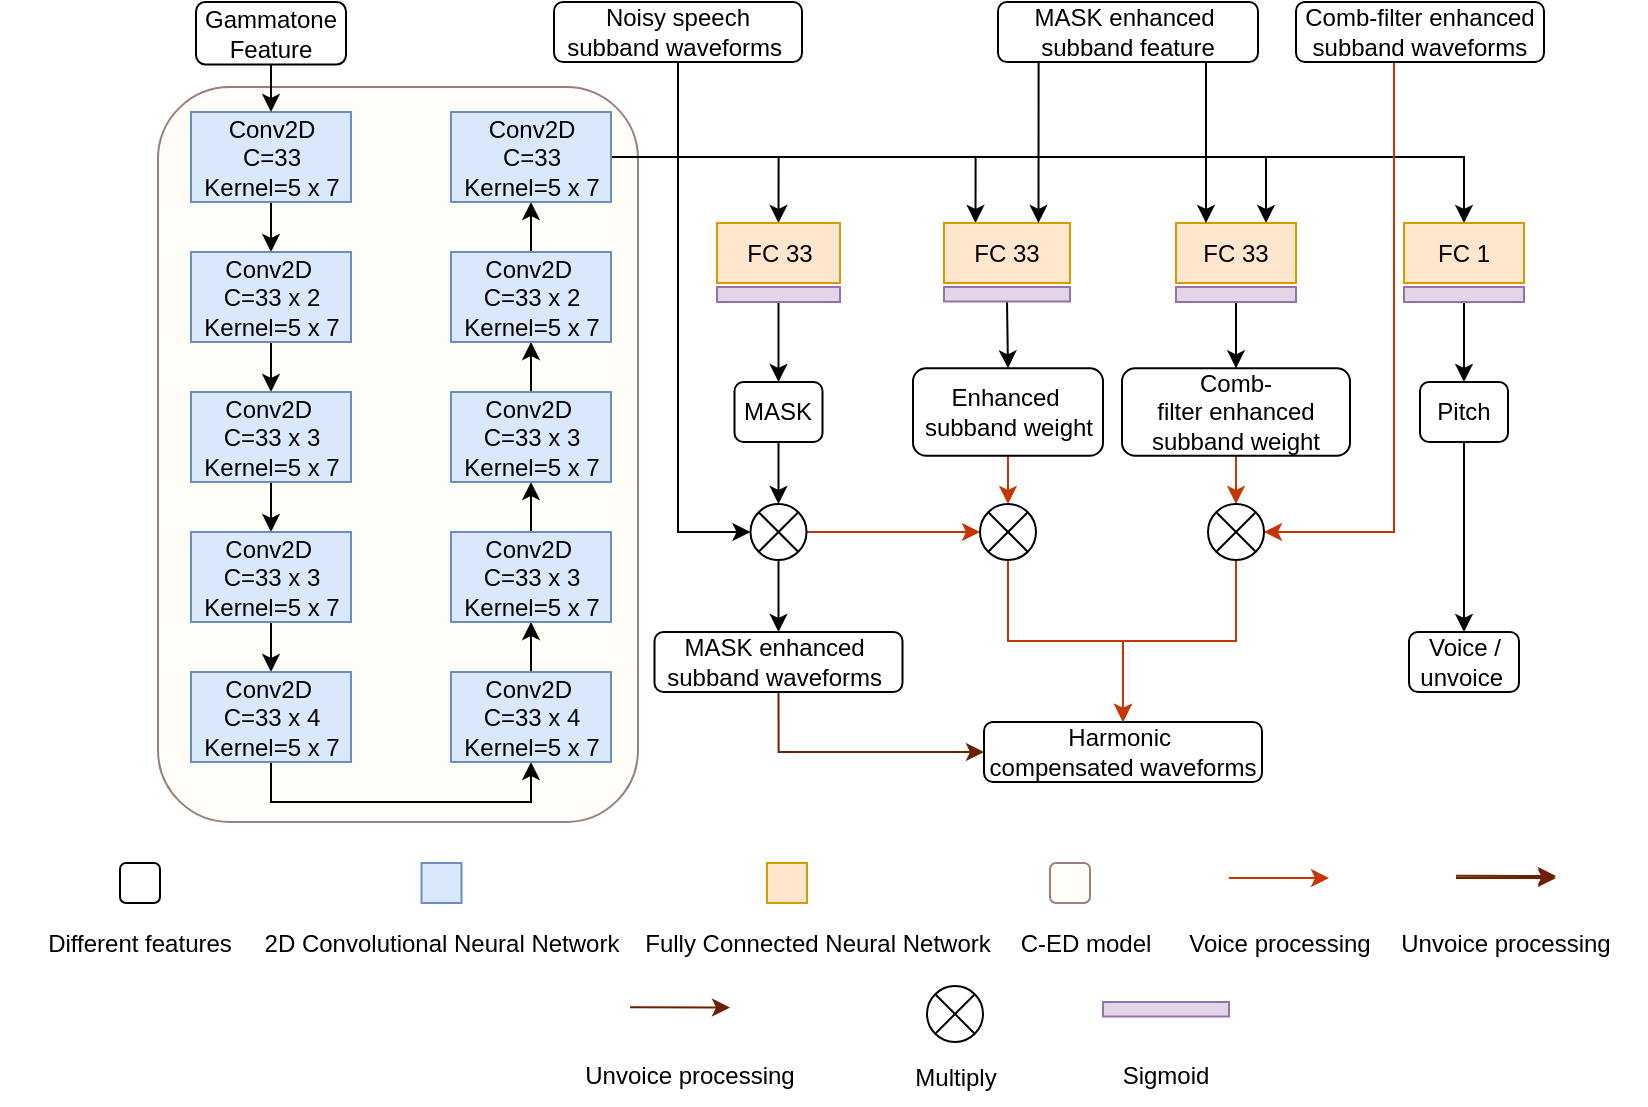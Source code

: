 <mxfile version="21.3.4" type="github">
  <diagram name="第 1 页" id="uRwzhOS3v3pzjC3fNTbA">
    <mxGraphModel dx="-1073" dy="326" grid="1" gridSize="10" guides="1" tooltips="1" connect="1" arrows="1" fold="1" page="1" pageScale="1" pageWidth="827" pageHeight="1169" math="0" shadow="0">
      <root>
        <mxCell id="0" />
        <mxCell id="1" parent="0" />
        <mxCell id="So5f6YOxrk0JaW00hDpZ-1" value="" style="rounded=1;whiteSpace=wrap;html=1;fillColor=#FFFDF7;strokeColor=#998080;" vertex="1" parent="1">
          <mxGeometry x="1733" y="52.5" width="240" height="367.5" as="geometry" />
        </mxCell>
        <mxCell id="So5f6YOxrk0JaW00hDpZ-2" value="Voice / unvoice&amp;nbsp;" style="rounded=1;whiteSpace=wrap;html=1;strokeColor=default;gradientColor=none;" vertex="1" parent="1">
          <mxGeometry x="2358.5" y="325" width="55" height="30" as="geometry" />
        </mxCell>
        <mxCell id="So5f6YOxrk0JaW00hDpZ-3" style="edgeStyle=orthogonalEdgeStyle;rounded=0;orthogonalLoop=1;jettySize=auto;html=1;exitX=1;exitY=0.5;exitDx=0;exitDy=0;entryX=0;entryY=0.5;entryDx=0;entryDy=0;entryPerimeter=0;exitPerimeter=0;fillColor=#fa6800;strokeColor=#C73500;" edge="1" parent="1" source="So5f6YOxrk0JaW00hDpZ-52" target="So5f6YOxrk0JaW00hDpZ-54">
          <mxGeometry relative="1" as="geometry" />
        </mxCell>
        <mxCell id="So5f6YOxrk0JaW00hDpZ-4" style="edgeStyle=orthogonalEdgeStyle;rounded=0;orthogonalLoop=1;jettySize=auto;html=1;exitX=0.5;exitY=1;exitDx=0;exitDy=0;entryX=0;entryY=0.5;entryDx=0;entryDy=0;fillColor=#a0522d;strokeColor=#6D1F00;" edge="1" parent="1" source="So5f6YOxrk0JaW00hDpZ-5" target="So5f6YOxrk0JaW00hDpZ-41">
          <mxGeometry relative="1" as="geometry" />
        </mxCell>
        <mxCell id="So5f6YOxrk0JaW00hDpZ-5" value="MASK&amp;nbsp;enhanced&amp;nbsp;&lt;br&gt;subband&amp;nbsp;waveforms&amp;nbsp;" style="rounded=1;whiteSpace=wrap;html=1;strokeColor=default;" vertex="1" parent="1">
          <mxGeometry x="1981.25" y="325" width="124" height="30" as="geometry" />
        </mxCell>
        <mxCell id="So5f6YOxrk0JaW00hDpZ-6" style="edgeStyle=orthogonalEdgeStyle;rounded=0;orthogonalLoop=1;jettySize=auto;html=1;exitX=0.5;exitY=1;exitDx=0;exitDy=0;entryX=0.5;entryY=0;entryDx=0;entryDy=0;fillColor=#dae8fc;strokeColor=#000000;" edge="1" parent="1" source="So5f6YOxrk0JaW00hDpZ-7" target="So5f6YOxrk0JaW00hDpZ-9">
          <mxGeometry relative="1" as="geometry" />
        </mxCell>
        <mxCell id="So5f6YOxrk0JaW00hDpZ-7" value="Conv2D &lt;br&gt;C=33 Kernel=5 x 7" style="rounded=0;whiteSpace=wrap;html=1;fillColor=#dae8fc;strokeColor=#6c8ebf;" vertex="1" parent="1">
          <mxGeometry x="1749.5" y="65" width="80" height="45" as="geometry" />
        </mxCell>
        <mxCell id="So5f6YOxrk0JaW00hDpZ-8" style="edgeStyle=orthogonalEdgeStyle;rounded=0;orthogonalLoop=1;jettySize=auto;html=1;exitX=0.5;exitY=1;exitDx=0;exitDy=0;entryX=0.5;entryY=0;entryDx=0;entryDy=0;fillColor=#dae8fc;strokeColor=#000000;" edge="1" parent="1" source="So5f6YOxrk0JaW00hDpZ-9" target="So5f6YOxrk0JaW00hDpZ-11">
          <mxGeometry relative="1" as="geometry" />
        </mxCell>
        <mxCell id="So5f6YOxrk0JaW00hDpZ-9" value="Conv2D&amp;nbsp;&lt;br&gt;C=33 x 2 Kernel=5 x 7" style="rounded=0;whiteSpace=wrap;html=1;fillColor=#dae8fc;strokeColor=#6c8ebf;" vertex="1" parent="1">
          <mxGeometry x="1749.5" y="135" width="80" height="45" as="geometry" />
        </mxCell>
        <mxCell id="So5f6YOxrk0JaW00hDpZ-10" style="edgeStyle=orthogonalEdgeStyle;rounded=0;orthogonalLoop=1;jettySize=auto;html=1;exitX=0.5;exitY=1;exitDx=0;exitDy=0;entryX=0.5;entryY=0;entryDx=0;entryDy=0;fillColor=#dae8fc;strokeColor=#000000;" edge="1" parent="1" source="So5f6YOxrk0JaW00hDpZ-11" target="So5f6YOxrk0JaW00hDpZ-13">
          <mxGeometry relative="1" as="geometry" />
        </mxCell>
        <mxCell id="So5f6YOxrk0JaW00hDpZ-11" value="Conv2D&amp;nbsp;&lt;br&gt;C=33 x 3 Kernel=5 x 7" style="rounded=0;whiteSpace=wrap;html=1;fillColor=#dae8fc;strokeColor=#6c8ebf;" vertex="1" parent="1">
          <mxGeometry x="1749.5" y="205" width="80" height="45" as="geometry" />
        </mxCell>
        <mxCell id="So5f6YOxrk0JaW00hDpZ-12" style="edgeStyle=orthogonalEdgeStyle;rounded=0;orthogonalLoop=1;jettySize=auto;html=1;exitX=0.5;exitY=1;exitDx=0;exitDy=0;entryX=0.5;entryY=0;entryDx=0;entryDy=0;fillColor=#dae8fc;strokeColor=#000000;" edge="1" parent="1" source="So5f6YOxrk0JaW00hDpZ-13" target="So5f6YOxrk0JaW00hDpZ-15">
          <mxGeometry relative="1" as="geometry" />
        </mxCell>
        <mxCell id="So5f6YOxrk0JaW00hDpZ-13" value="Conv2D&amp;nbsp;&lt;br&gt;C=33 x 3 Kernel=5 x 7" style="rounded=0;whiteSpace=wrap;html=1;fillColor=#dae8fc;strokeColor=#6c8ebf;" vertex="1" parent="1">
          <mxGeometry x="1749.5" y="275" width="80" height="45" as="geometry" />
        </mxCell>
        <mxCell id="So5f6YOxrk0JaW00hDpZ-14" style="edgeStyle=orthogonalEdgeStyle;rounded=0;orthogonalLoop=1;jettySize=auto;html=1;exitX=0.5;exitY=1;exitDx=0;exitDy=0;entryX=0.5;entryY=1;entryDx=0;entryDy=0;" edge="1" parent="1" source="So5f6YOxrk0JaW00hDpZ-15" target="So5f6YOxrk0JaW00hDpZ-17">
          <mxGeometry relative="1" as="geometry" />
        </mxCell>
        <mxCell id="So5f6YOxrk0JaW00hDpZ-15" value="Conv2D&amp;nbsp;&lt;br&gt;C=33 x 4 Kernel=5 x 7" style="rounded=0;whiteSpace=wrap;html=1;fillColor=#dae8fc;strokeColor=#6c8ebf;" vertex="1" parent="1">
          <mxGeometry x="1749.5" y="345" width="80" height="45" as="geometry" />
        </mxCell>
        <mxCell id="So5f6YOxrk0JaW00hDpZ-16" style="edgeStyle=orthogonalEdgeStyle;rounded=0;orthogonalLoop=1;jettySize=auto;html=1;exitX=0.5;exitY=0;exitDx=0;exitDy=0;entryX=0.5;entryY=1;entryDx=0;entryDy=0;fillColor=#dae8fc;strokeColor=#000000;" edge="1" parent="1" source="So5f6YOxrk0JaW00hDpZ-17" target="So5f6YOxrk0JaW00hDpZ-19">
          <mxGeometry relative="1" as="geometry" />
        </mxCell>
        <mxCell id="So5f6YOxrk0JaW00hDpZ-17" value="Conv2D&amp;nbsp;&lt;br&gt;C=33 x 4 Kernel=5 x 7" style="rounded=0;whiteSpace=wrap;html=1;fillColor=#dae8fc;strokeColor=#6c8ebf;" vertex="1" parent="1">
          <mxGeometry x="1879.5" y="345" width="80" height="45" as="geometry" />
        </mxCell>
        <mxCell id="So5f6YOxrk0JaW00hDpZ-18" style="edgeStyle=orthogonalEdgeStyle;rounded=0;orthogonalLoop=1;jettySize=auto;html=1;exitX=0.5;exitY=0;exitDx=0;exitDy=0;entryX=0.5;entryY=1;entryDx=0;entryDy=0;fillColor=#dae8fc;strokeColor=#000000;" edge="1" parent="1" source="So5f6YOxrk0JaW00hDpZ-19" target="So5f6YOxrk0JaW00hDpZ-21">
          <mxGeometry relative="1" as="geometry" />
        </mxCell>
        <mxCell id="So5f6YOxrk0JaW00hDpZ-19" value="Conv2D&amp;nbsp;&lt;br&gt;C=33 x 3 Kernel=5 x 7" style="rounded=0;whiteSpace=wrap;html=1;fillColor=#dae8fc;strokeColor=#6c8ebf;" vertex="1" parent="1">
          <mxGeometry x="1879.5" y="275" width="80" height="45" as="geometry" />
        </mxCell>
        <mxCell id="So5f6YOxrk0JaW00hDpZ-20" style="edgeStyle=orthogonalEdgeStyle;rounded=0;orthogonalLoop=1;jettySize=auto;html=1;exitX=0.5;exitY=0;exitDx=0;exitDy=0;entryX=0.5;entryY=1;entryDx=0;entryDy=0;fillColor=#dae8fc;strokeColor=#000000;" edge="1" parent="1" source="So5f6YOxrk0JaW00hDpZ-21" target="So5f6YOxrk0JaW00hDpZ-23">
          <mxGeometry relative="1" as="geometry" />
        </mxCell>
        <mxCell id="So5f6YOxrk0JaW00hDpZ-21" value="Conv2D&amp;nbsp;&lt;br&gt;C=33 x 3 Kernel=5 x 7" style="rounded=0;whiteSpace=wrap;html=1;fillColor=#dae8fc;strokeColor=#6c8ebf;" vertex="1" parent="1">
          <mxGeometry x="1879.5" y="205" width="80" height="45" as="geometry" />
        </mxCell>
        <mxCell id="So5f6YOxrk0JaW00hDpZ-22" style="edgeStyle=orthogonalEdgeStyle;rounded=0;orthogonalLoop=1;jettySize=auto;html=1;exitX=0.5;exitY=0;exitDx=0;exitDy=0;entryX=0.5;entryY=1;entryDx=0;entryDy=0;fillColor=#dae8fc;strokeColor=#000000;" edge="1" parent="1" source="So5f6YOxrk0JaW00hDpZ-23" target="So5f6YOxrk0JaW00hDpZ-28">
          <mxGeometry relative="1" as="geometry" />
        </mxCell>
        <mxCell id="So5f6YOxrk0JaW00hDpZ-23" value="Conv2D&amp;nbsp;&lt;br&gt;C=33 x 2 Kernel=5 x 7" style="rounded=0;whiteSpace=wrap;html=1;fillColor=#dae8fc;strokeColor=#6c8ebf;" vertex="1" parent="1">
          <mxGeometry x="1879.5" y="135" width="80" height="45" as="geometry" />
        </mxCell>
        <mxCell id="So5f6YOxrk0JaW00hDpZ-24" style="edgeStyle=orthogonalEdgeStyle;rounded=0;orthogonalLoop=1;jettySize=auto;html=1;exitX=1;exitY=0.5;exitDx=0;exitDy=0;entryX=0.5;entryY=0;entryDx=0;entryDy=0;" edge="1" parent="1" source="So5f6YOxrk0JaW00hDpZ-28" target="So5f6YOxrk0JaW00hDpZ-31">
          <mxGeometry relative="1" as="geometry" />
        </mxCell>
        <mxCell id="So5f6YOxrk0JaW00hDpZ-25" style="edgeStyle=orthogonalEdgeStyle;rounded=0;orthogonalLoop=1;jettySize=auto;html=1;exitX=1;exitY=0.5;exitDx=0;exitDy=0;entryX=0.25;entryY=0;entryDx=0;entryDy=0;" edge="1" parent="1" source="So5f6YOxrk0JaW00hDpZ-28" target="So5f6YOxrk0JaW00hDpZ-43">
          <mxGeometry relative="1" as="geometry">
            <Array as="points">
              <mxPoint x="2142" y="88" />
            </Array>
          </mxGeometry>
        </mxCell>
        <mxCell id="So5f6YOxrk0JaW00hDpZ-26" style="edgeStyle=orthogonalEdgeStyle;rounded=0;orthogonalLoop=1;jettySize=auto;html=1;exitX=1;exitY=0.5;exitDx=0;exitDy=0;entryX=0.75;entryY=0;entryDx=0;entryDy=0;" edge="1" parent="1" source="So5f6YOxrk0JaW00hDpZ-28" target="So5f6YOxrk0JaW00hDpZ-42">
          <mxGeometry relative="1" as="geometry" />
        </mxCell>
        <mxCell id="So5f6YOxrk0JaW00hDpZ-27" style="edgeStyle=orthogonalEdgeStyle;rounded=0;orthogonalLoop=1;jettySize=auto;html=1;exitX=1;exitY=0.5;exitDx=0;exitDy=0;entryX=0.5;entryY=0;entryDx=0;entryDy=0;" edge="1" parent="1" source="So5f6YOxrk0JaW00hDpZ-28" target="So5f6YOxrk0JaW00hDpZ-38">
          <mxGeometry relative="1" as="geometry" />
        </mxCell>
        <mxCell id="So5f6YOxrk0JaW00hDpZ-28" value="Conv2D &lt;br&gt;C=33 Kernel=5 x 7" style="rounded=0;whiteSpace=wrap;html=1;fillColor=#dae8fc;strokeColor=#6c8ebf;" vertex="1" parent="1">
          <mxGeometry x="1879.5" y="65" width="80" height="45" as="geometry" />
        </mxCell>
        <mxCell id="So5f6YOxrk0JaW00hDpZ-29" style="edgeStyle=orthogonalEdgeStyle;rounded=0;orthogonalLoop=1;jettySize=auto;html=1;exitX=0.5;exitY=1;exitDx=0;exitDy=0;entryX=0.5;entryY=0;entryDx=0;entryDy=0;" edge="1" parent="1" source="So5f6YOxrk0JaW00hDpZ-30" target="So5f6YOxrk0JaW00hDpZ-7">
          <mxGeometry relative="1" as="geometry" />
        </mxCell>
        <mxCell id="So5f6YOxrk0JaW00hDpZ-30" value="Gammatone Feature" style="rounded=1;whiteSpace=wrap;html=1;" vertex="1" parent="1">
          <mxGeometry x="1752" y="10.0" width="75" height="31.25" as="geometry" />
        </mxCell>
        <mxCell id="So5f6YOxrk0JaW00hDpZ-31" value="FC 33" style="rounded=0;whiteSpace=wrap;html=1;fillColor=#ffe6cc;strokeColor=#d79b00;" vertex="1" parent="1">
          <mxGeometry x="2012.5" y="120.5" width="61.5" height="30" as="geometry" />
        </mxCell>
        <mxCell id="So5f6YOxrk0JaW00hDpZ-32" style="edgeStyle=orthogonalEdgeStyle;rounded=0;orthogonalLoop=1;jettySize=auto;html=1;exitX=0.5;exitY=1;exitDx=0;exitDy=0;entryX=0.5;entryY=0;entryDx=0;entryDy=0;entryPerimeter=0;" edge="1" parent="1" source="So5f6YOxrk0JaW00hDpZ-33" target="So5f6YOxrk0JaW00hDpZ-52">
          <mxGeometry relative="1" as="geometry" />
        </mxCell>
        <mxCell id="So5f6YOxrk0JaW00hDpZ-33" value="MASK" style="rounded=1;whiteSpace=wrap;html=1;" vertex="1" parent="1">
          <mxGeometry x="2021.25" y="200" width="44" height="30" as="geometry" />
        </mxCell>
        <mxCell id="So5f6YOxrk0JaW00hDpZ-34" style="edgeStyle=orthogonalEdgeStyle;rounded=0;orthogonalLoop=1;jettySize=auto;html=1;exitX=0.5;exitY=1;exitDx=0;exitDy=0;entryX=0.5;entryY=0;entryDx=0;entryDy=0;entryPerimeter=0;fillColor=#fa6800;strokeColor=#C73500;" edge="1" parent="1" source="So5f6YOxrk0JaW00hDpZ-35" target="So5f6YOxrk0JaW00hDpZ-54">
          <mxGeometry relative="1" as="geometry">
            <Array as="points">
              <mxPoint x="2158" y="250" />
              <mxPoint x="2158" y="250" />
            </Array>
          </mxGeometry>
        </mxCell>
        <mxCell id="So5f6YOxrk0JaW00hDpZ-35" value="Enhanced&amp;nbsp;&lt;br style=&quot;border-color: var(--border-color);&quot;&gt;subband weight" style="rounded=1;whiteSpace=wrap;html=1;" vertex="1" parent="1">
          <mxGeometry x="2110.5" y="193.13" width="95" height="43.75" as="geometry" />
        </mxCell>
        <mxCell id="So5f6YOxrk0JaW00hDpZ-36" style="edgeStyle=orthogonalEdgeStyle;rounded=0;orthogonalLoop=1;jettySize=auto;html=1;exitX=0.5;exitY=1;exitDx=0;exitDy=0;entryX=0.5;entryY=0;entryDx=0;entryDy=0;entryPerimeter=0;fillColor=#fa6800;strokeColor=#C73500;" edge="1" parent="1" source="So5f6YOxrk0JaW00hDpZ-37" target="So5f6YOxrk0JaW00hDpZ-56">
          <mxGeometry relative="1" as="geometry" />
        </mxCell>
        <mxCell id="So5f6YOxrk0JaW00hDpZ-37" value="Comb-filter&amp;nbsp;enhanced&lt;br style=&quot;border-color: var(--border-color);&quot;&gt;subband weight" style="rounded=1;whiteSpace=wrap;html=1;" vertex="1" parent="1">
          <mxGeometry x="2215" y="193.13" width="114" height="43.75" as="geometry" />
        </mxCell>
        <mxCell id="So5f6YOxrk0JaW00hDpZ-38" value="FC 1" style="rounded=0;whiteSpace=wrap;html=1;fillColor=#ffe6cc;strokeColor=#d79b00;" vertex="1" parent="1">
          <mxGeometry x="2356" y="120.5" width="60" height="30" as="geometry" />
        </mxCell>
        <mxCell id="So5f6YOxrk0JaW00hDpZ-39" style="edgeStyle=orthogonalEdgeStyle;rounded=0;orthogonalLoop=1;jettySize=auto;html=1;exitX=0.5;exitY=1;exitDx=0;exitDy=0;entryX=0.5;entryY=0;entryDx=0;entryDy=0;" edge="1" parent="1" source="So5f6YOxrk0JaW00hDpZ-40" target="So5f6YOxrk0JaW00hDpZ-2">
          <mxGeometry relative="1" as="geometry" />
        </mxCell>
        <mxCell id="So5f6YOxrk0JaW00hDpZ-40" value="Pitch" style="rounded=1;whiteSpace=wrap;html=1;" vertex="1" parent="1">
          <mxGeometry x="2364" y="200" width="44" height="30" as="geometry" />
        </mxCell>
        <mxCell id="So5f6YOxrk0JaW00hDpZ-41" value="Harmonic&amp;nbsp;&lt;br&gt;compensated waveforms" style="rounded=1;whiteSpace=wrap;html=1;strokeColor=default;" vertex="1" parent="1">
          <mxGeometry x="2146" y="370" width="139" height="30" as="geometry" />
        </mxCell>
        <mxCell id="So5f6YOxrk0JaW00hDpZ-42" value="FC 33" style="rounded=0;whiteSpace=wrap;html=1;fillColor=#ffe6cc;strokeColor=#d79b00;" vertex="1" parent="1">
          <mxGeometry x="2242" y="120.5" width="60" height="30" as="geometry" />
        </mxCell>
        <mxCell id="So5f6YOxrk0JaW00hDpZ-43" value="FC 33" style="rounded=0;whiteSpace=wrap;html=1;fillColor=#ffe6cc;strokeColor=#d79b00;" vertex="1" parent="1">
          <mxGeometry x="2126" y="120.5" width="63" height="30" as="geometry" />
        </mxCell>
        <mxCell id="So5f6YOxrk0JaW00hDpZ-44" style="edgeStyle=orthogonalEdgeStyle;rounded=0;orthogonalLoop=1;jettySize=auto;html=1;exitX=0.25;exitY=1;exitDx=0;exitDy=0;entryX=0.75;entryY=0;entryDx=0;entryDy=0;" edge="1" parent="1" source="So5f6YOxrk0JaW00hDpZ-46" target="So5f6YOxrk0JaW00hDpZ-43">
          <mxGeometry relative="1" as="geometry">
            <Array as="points">
              <mxPoint x="2174" y="40" />
            </Array>
          </mxGeometry>
        </mxCell>
        <mxCell id="So5f6YOxrk0JaW00hDpZ-45" style="edgeStyle=orthogonalEdgeStyle;rounded=0;orthogonalLoop=1;jettySize=auto;html=1;exitX=0.75;exitY=1;exitDx=0;exitDy=0;entryX=0.25;entryY=0;entryDx=0;entryDy=0;" edge="1" parent="1" source="So5f6YOxrk0JaW00hDpZ-46" target="So5f6YOxrk0JaW00hDpZ-42">
          <mxGeometry relative="1" as="geometry">
            <mxPoint x="2256" y="140" as="targetPoint" />
            <Array as="points">
              <mxPoint x="2257" y="40" />
            </Array>
          </mxGeometry>
        </mxCell>
        <mxCell id="So5f6YOxrk0JaW00hDpZ-46" value="MASK&amp;nbsp;enhanced&amp;nbsp;&lt;br style=&quot;border-color: var(--border-color);&quot;&gt;subband&amp;nbsp;feature" style="rounded=1;whiteSpace=wrap;html=1;" vertex="1" parent="1">
          <mxGeometry x="2153" y="10.0" width="130" height="30" as="geometry" />
        </mxCell>
        <mxCell id="So5f6YOxrk0JaW00hDpZ-47" style="edgeStyle=orthogonalEdgeStyle;rounded=0;orthogonalLoop=1;jettySize=auto;html=1;exitX=0.5;exitY=1;exitDx=0;exitDy=0;entryX=0;entryY=0.5;entryDx=0;entryDy=0;entryPerimeter=0;" edge="1" parent="1" source="So5f6YOxrk0JaW00hDpZ-48" target="So5f6YOxrk0JaW00hDpZ-52">
          <mxGeometry relative="1" as="geometry" />
        </mxCell>
        <mxCell id="So5f6YOxrk0JaW00hDpZ-48" value="Noisy speech subband&amp;nbsp;waveforms&amp;nbsp;" style="rounded=1;whiteSpace=wrap;html=1;strokeColor=default;" vertex="1" parent="1">
          <mxGeometry x="1931" y="10.0" width="124" height="30" as="geometry" />
        </mxCell>
        <mxCell id="So5f6YOxrk0JaW00hDpZ-49" style="edgeStyle=orthogonalEdgeStyle;rounded=0;orthogonalLoop=1;jettySize=auto;html=1;exitX=0.5;exitY=1;exitDx=0;exitDy=0;entryX=1;entryY=0.5;entryDx=0;entryDy=0;entryPerimeter=0;fillColor=#fa6800;strokeColor=#C73500;" edge="1" parent="1" source="So5f6YOxrk0JaW00hDpZ-50" target="So5f6YOxrk0JaW00hDpZ-56">
          <mxGeometry relative="1" as="geometry">
            <mxPoint x="2301" y="275" as="targetPoint" />
            <Array as="points">
              <mxPoint x="2351" y="40" />
              <mxPoint x="2351" y="275" />
            </Array>
          </mxGeometry>
        </mxCell>
        <mxCell id="So5f6YOxrk0JaW00hDpZ-50" value="Comb-filter enhanced&lt;br&gt;&amp;nbsp;subband&amp;nbsp;waveforms&amp;nbsp;" style="rounded=1;whiteSpace=wrap;html=1;strokeColor=default;" vertex="1" parent="1">
          <mxGeometry x="2302" y="10.0" width="124" height="30" as="geometry" />
        </mxCell>
        <mxCell id="So5f6YOxrk0JaW00hDpZ-51" style="edgeStyle=orthogonalEdgeStyle;rounded=0;orthogonalLoop=1;jettySize=auto;html=1;exitX=0.5;exitY=1;exitDx=0;exitDy=0;exitPerimeter=0;entryX=0.5;entryY=0;entryDx=0;entryDy=0;" edge="1" parent="1" source="So5f6YOxrk0JaW00hDpZ-52" target="So5f6YOxrk0JaW00hDpZ-5">
          <mxGeometry relative="1" as="geometry" />
        </mxCell>
        <mxCell id="So5f6YOxrk0JaW00hDpZ-52" value="" style="verticalLabelPosition=bottom;verticalAlign=top;html=1;shape=mxgraph.flowchart.or;" vertex="1" parent="1">
          <mxGeometry x="2029.25" y="261" width="28" height="28" as="geometry" />
        </mxCell>
        <mxCell id="So5f6YOxrk0JaW00hDpZ-53" style="edgeStyle=orthogonalEdgeStyle;rounded=0;orthogonalLoop=1;jettySize=auto;html=1;exitX=0.5;exitY=1;exitDx=0;exitDy=0;exitPerimeter=0;entryX=0.5;entryY=0;entryDx=0;entryDy=0;fillColor=#fa6800;strokeColor=#C73500;" edge="1" parent="1" source="So5f6YOxrk0JaW00hDpZ-54" target="So5f6YOxrk0JaW00hDpZ-41">
          <mxGeometry relative="1" as="geometry" />
        </mxCell>
        <mxCell id="So5f6YOxrk0JaW00hDpZ-54" value="" style="verticalLabelPosition=bottom;verticalAlign=top;html=1;shape=mxgraph.flowchart.or;" vertex="1" parent="1">
          <mxGeometry x="2144" y="261" width="28" height="28" as="geometry" />
        </mxCell>
        <mxCell id="So5f6YOxrk0JaW00hDpZ-55" style="edgeStyle=orthogonalEdgeStyle;rounded=0;orthogonalLoop=1;jettySize=auto;html=1;exitX=0.5;exitY=1;exitDx=0;exitDy=0;exitPerimeter=0;entryX=0.5;entryY=0;entryDx=0;entryDy=0;fillColor=#fa6800;strokeColor=#C73500;" edge="1" parent="1" source="So5f6YOxrk0JaW00hDpZ-56" target="So5f6YOxrk0JaW00hDpZ-41">
          <mxGeometry relative="1" as="geometry" />
        </mxCell>
        <mxCell id="So5f6YOxrk0JaW00hDpZ-56" value="" style="verticalLabelPosition=bottom;verticalAlign=top;html=1;shape=mxgraph.flowchart.or;" vertex="1" parent="1">
          <mxGeometry x="2258" y="261" width="28" height="28" as="geometry" />
        </mxCell>
        <mxCell id="So5f6YOxrk0JaW00hDpZ-57" value="" style="group" vertex="1" connectable="0" parent="1">
          <mxGeometry x="1819.75" y="440.5" width="110" height="55" as="geometry" />
        </mxCell>
        <mxCell id="So5f6YOxrk0JaW00hDpZ-58" value="" style="rounded=0;whiteSpace=wrap;html=1;fillColor=#dae8fc;strokeColor=#6c8ebf;" vertex="1" parent="So5f6YOxrk0JaW00hDpZ-57">
          <mxGeometry x="45" width="20" height="20" as="geometry" />
        </mxCell>
        <mxCell id="So5f6YOxrk0JaW00hDpZ-59" value="2D&amp;nbsp;Convolutional&amp;nbsp;Neural&amp;nbsp;Network" style="rounded=0;whiteSpace=wrap;html=1;strokeColor=none;fillColor=none;" vertex="1" parent="So5f6YOxrk0JaW00hDpZ-57">
          <mxGeometry y="25" width="110" height="30" as="geometry" />
        </mxCell>
        <mxCell id="So5f6YOxrk0JaW00hDpZ-60" value="" style="group;fillColor=none;" vertex="1" connectable="0" parent="1">
          <mxGeometry x="2007.5" y="440.5" width="110" height="55" as="geometry" />
        </mxCell>
        <mxCell id="So5f6YOxrk0JaW00hDpZ-61" value="" style="rounded=0;whiteSpace=wrap;html=1;fillColor=#ffe6cc;strokeColor=#d79b00;" vertex="1" parent="So5f6YOxrk0JaW00hDpZ-60">
          <mxGeometry x="30" width="20" height="20" as="geometry" />
        </mxCell>
        <mxCell id="So5f6YOxrk0JaW00hDpZ-62" value="Fully&amp;nbsp;Connected&amp;nbsp;Neural&amp;nbsp;Network" style="rounded=0;whiteSpace=wrap;html=1;strokeColor=none;fillColor=none;" vertex="1" parent="So5f6YOxrk0JaW00hDpZ-60">
          <mxGeometry y="25" width="110" height="30" as="geometry" />
        </mxCell>
        <mxCell id="So5f6YOxrk0JaW00hDpZ-63" value="" style="group" vertex="1" connectable="0" parent="1">
          <mxGeometry x="2122" y="440.5" width="150" height="53.75" as="geometry" />
        </mxCell>
        <mxCell id="So5f6YOxrk0JaW00hDpZ-64" value="C-ED&amp;nbsp;model" style="rounded=0;whiteSpace=wrap;html=1;strokeColor=none;fillColor=none;" vertex="1" parent="So5f6YOxrk0JaW00hDpZ-63">
          <mxGeometry y="27.5" width="150" height="26.25" as="geometry" />
        </mxCell>
        <mxCell id="So5f6YOxrk0JaW00hDpZ-65" value="" style="rounded=1;whiteSpace=wrap;html=1;fillColor=#fffdf7;strokeColor=#998080;fontColor=#ffffff;" vertex="1" parent="So5f6YOxrk0JaW00hDpZ-63">
          <mxGeometry x="57" width="20" height="20" as="geometry" />
        </mxCell>
        <mxCell id="So5f6YOxrk0JaW00hDpZ-69" value="" style="endArrow=classic;html=1;rounded=0;fillColor=#a0522d;strokeColor=#6D1F00;" edge="1" parent="1">
          <mxGeometry width="50" height="50" relative="1" as="geometry">
            <mxPoint x="2382" y="448" as="sourcePoint" />
            <mxPoint x="2432" y="448" as="targetPoint" />
          </mxGeometry>
        </mxCell>
        <mxCell id="So5f6YOxrk0JaW00hDpZ-70" value="" style="endArrow=classic;html=1;rounded=0;fillColor=#fa6800;strokeColor=#C73500;" edge="1" parent="1">
          <mxGeometry width="50" height="50" relative="1" as="geometry">
            <mxPoint x="2268.5" y="448" as="sourcePoint" />
            <mxPoint x="2318.5" y="448" as="targetPoint" />
          </mxGeometry>
        </mxCell>
        <mxCell id="So5f6YOxrk0JaW00hDpZ-71" value="Voice&amp;nbsp;processing" style="rounded=0;whiteSpace=wrap;html=1;strokeColor=none;fillColor=none;" vertex="1" parent="1">
          <mxGeometry x="2219" y="468" width="150" height="26.25" as="geometry" />
        </mxCell>
        <mxCell id="So5f6YOxrk0JaW00hDpZ-75" value="" style="group" vertex="1" connectable="0" parent="1">
          <mxGeometry x="1924" y="512.63" width="150" height="47.37" as="geometry" />
        </mxCell>
        <mxCell id="So5f6YOxrk0JaW00hDpZ-76" value="Unvoice&amp;nbsp;processing" style="rounded=0;whiteSpace=wrap;html=1;strokeColor=none;fillColor=none;" vertex="1" parent="So5f6YOxrk0JaW00hDpZ-75">
          <mxGeometry y="21.12" width="150" height="26.25" as="geometry" />
        </mxCell>
        <mxCell id="So5f6YOxrk0JaW00hDpZ-77" value="" style="endArrow=classic;html=1;rounded=0;fillColor=#a0522d;strokeColor=#6D1F00;" edge="1" parent="So5f6YOxrk0JaW00hDpZ-75">
          <mxGeometry width="50" height="50" relative="1" as="geometry">
            <mxPoint x="45" as="sourcePoint" />
            <mxPoint x="95" y="0.12" as="targetPoint" />
          </mxGeometry>
        </mxCell>
        <mxCell id="So5f6YOxrk0JaW00hDpZ-78" value="" style="verticalLabelPosition=bottom;verticalAlign=top;html=1;shape=mxgraph.flowchart.or;" vertex="1" parent="1">
          <mxGeometry x="2117.5" y="502" width="28" height="28" as="geometry" />
        </mxCell>
        <mxCell id="So5f6YOxrk0JaW00hDpZ-79" value="Multiply" style="rounded=0;whiteSpace=wrap;html=1;strokeColor=none;fillColor=none;" vertex="1" parent="1">
          <mxGeometry x="2057.25" y="535" width="150" height="26.25" as="geometry" />
        </mxCell>
        <mxCell id="So5f6YOxrk0JaW00hDpZ-80" style="edgeStyle=orthogonalEdgeStyle;rounded=0;orthogonalLoop=1;jettySize=auto;html=1;exitX=0.5;exitY=1;exitDx=0;exitDy=0;entryX=0.5;entryY=0;entryDx=0;entryDy=0;" edge="1" parent="1" source="So5f6YOxrk0JaW00hDpZ-81" target="So5f6YOxrk0JaW00hDpZ-33">
          <mxGeometry relative="1" as="geometry" />
        </mxCell>
        <mxCell id="So5f6YOxrk0JaW00hDpZ-81" value="" style="rounded=0;whiteSpace=wrap;html=1;fillColor=#e1d5e7;strokeColor=#9673a6;" vertex="1" parent="1">
          <mxGeometry x="2012.5" y="152.5" width="61.5" height="7.5" as="geometry" />
        </mxCell>
        <mxCell id="So5f6YOxrk0JaW00hDpZ-82" style="edgeStyle=orthogonalEdgeStyle;rounded=0;orthogonalLoop=1;jettySize=auto;html=1;exitX=0.5;exitY=1;exitDx=0;exitDy=0;entryX=0.5;entryY=0;entryDx=0;entryDy=0;" edge="1" parent="1" source="So5f6YOxrk0JaW00hDpZ-83" target="So5f6YOxrk0JaW00hDpZ-35">
          <mxGeometry relative="1" as="geometry" />
        </mxCell>
        <mxCell id="So5f6YOxrk0JaW00hDpZ-83" value="" style="rounded=0;whiteSpace=wrap;html=1;fillColor=#e1d5e7;strokeColor=#9673a6;" vertex="1" parent="1">
          <mxGeometry x="2126" y="152.5" width="63" height="7.25" as="geometry" />
        </mxCell>
        <mxCell id="So5f6YOxrk0JaW00hDpZ-84" style="edgeStyle=orthogonalEdgeStyle;rounded=0;orthogonalLoop=1;jettySize=auto;html=1;exitX=0.5;exitY=1;exitDx=0;exitDy=0;entryX=0.5;entryY=0;entryDx=0;entryDy=0;" edge="1" parent="1" source="So5f6YOxrk0JaW00hDpZ-85" target="So5f6YOxrk0JaW00hDpZ-37">
          <mxGeometry relative="1" as="geometry" />
        </mxCell>
        <mxCell id="So5f6YOxrk0JaW00hDpZ-85" value="" style="rounded=0;whiteSpace=wrap;html=1;fillColor=#e1d5e7;strokeColor=#9673a6;" vertex="1" parent="1">
          <mxGeometry x="2242" y="152.5" width="60" height="7.5" as="geometry" />
        </mxCell>
        <mxCell id="So5f6YOxrk0JaW00hDpZ-86" style="edgeStyle=orthogonalEdgeStyle;rounded=0;orthogonalLoop=1;jettySize=auto;html=1;exitX=0.5;exitY=1;exitDx=0;exitDy=0;entryX=0.5;entryY=0;entryDx=0;entryDy=0;" edge="1" parent="1" source="So5f6YOxrk0JaW00hDpZ-87" target="So5f6YOxrk0JaW00hDpZ-40">
          <mxGeometry relative="1" as="geometry" />
        </mxCell>
        <mxCell id="So5f6YOxrk0JaW00hDpZ-87" value="&amp;nbsp;" style="rounded=0;whiteSpace=wrap;html=1;fillColor=#e1d5e7;strokeColor=#9673a6;" vertex="1" parent="1">
          <mxGeometry x="2356" y="152.5" width="60" height="7.5" as="geometry" />
        </mxCell>
        <mxCell id="So5f6YOxrk0JaW00hDpZ-88" value="" style="rounded=0;whiteSpace=wrap;html=1;fillColor=#e1d5e7;strokeColor=#9673a6;" vertex="1" parent="1">
          <mxGeometry x="2205.5" y="510" width="63" height="7.25" as="geometry" />
        </mxCell>
        <mxCell id="So5f6YOxrk0JaW00hDpZ-89" value="Sigmoid" style="rounded=0;whiteSpace=wrap;html=1;strokeColor=none;fillColor=none;" vertex="1" parent="1">
          <mxGeometry x="2162" y="533.75" width="150" height="26.25" as="geometry" />
        </mxCell>
        <mxCell id="So5f6YOxrk0JaW00hDpZ-90" value="" style="group" vertex="1" connectable="0" parent="1">
          <mxGeometry x="2337" y="446.88" width="140" height="47.37" as="geometry" />
        </mxCell>
        <mxCell id="So5f6YOxrk0JaW00hDpZ-73" value="Unvoice&amp;nbsp;processing" style="rounded=0;whiteSpace=wrap;html=1;strokeColor=none;fillColor=none;" vertex="1" parent="So5f6YOxrk0JaW00hDpZ-90">
          <mxGeometry y="21.12" width="140" height="26.25" as="geometry" />
        </mxCell>
        <mxCell id="So5f6YOxrk0JaW00hDpZ-74" value="" style="endArrow=classic;html=1;rounded=0;fillColor=#a0522d;strokeColor=#6D1F00;" edge="1" parent="So5f6YOxrk0JaW00hDpZ-90">
          <mxGeometry width="50" height="50" relative="1" as="geometry">
            <mxPoint x="45" as="sourcePoint" />
            <mxPoint x="95" y="0.12" as="targetPoint" />
          </mxGeometry>
        </mxCell>
        <mxCell id="So5f6YOxrk0JaW00hDpZ-67" value="Different&amp;nbsp;features" style="rounded=0;whiteSpace=wrap;html=1;strokeColor=none;fillColor=none;" vertex="1" parent="1">
          <mxGeometry x="1654" y="468" width="140" height="26.25" as="geometry" />
        </mxCell>
        <mxCell id="So5f6YOxrk0JaW00hDpZ-68" value="" style="rounded=1;whiteSpace=wrap;html=1;fillColor=#FFFFFF;strokeColor=#000000;" vertex="1" parent="1">
          <mxGeometry x="1714" y="440.5" width="20" height="20" as="geometry" />
        </mxCell>
      </root>
    </mxGraphModel>
  </diagram>
</mxfile>
